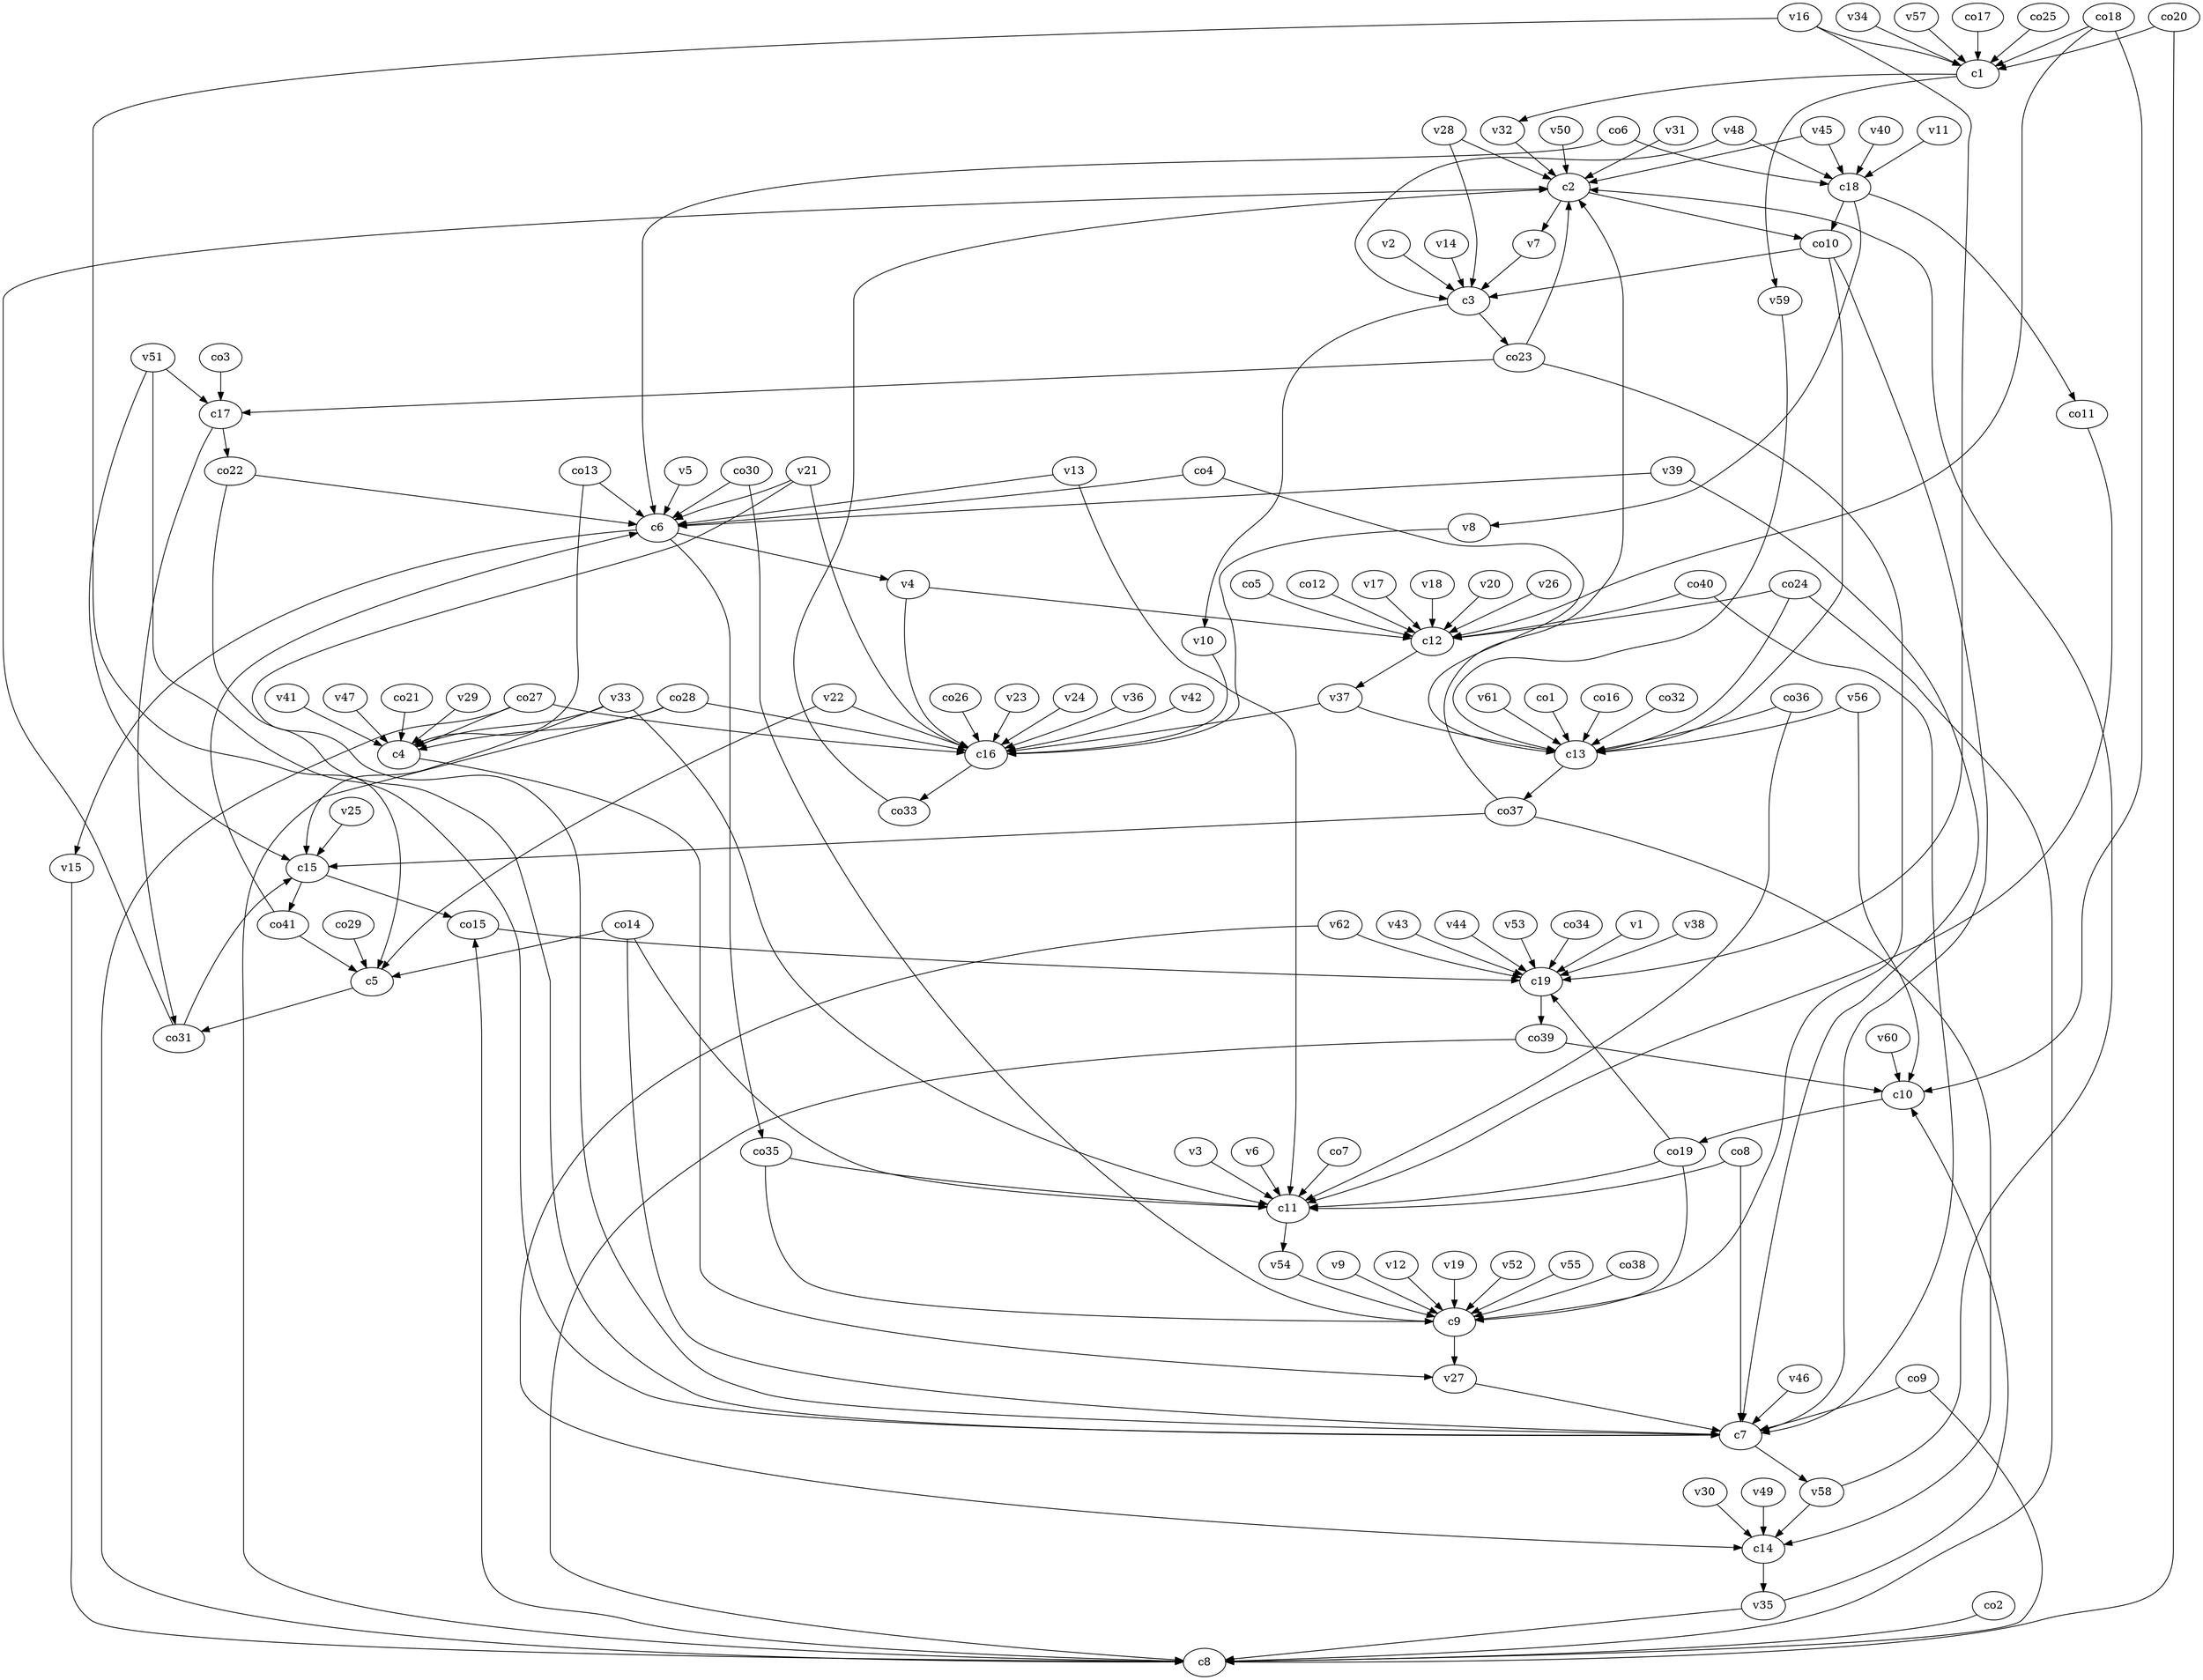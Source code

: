 strict digraph  {
c1;
c2;
c3;
c4;
c5;
c6;
c7;
c8;
c9;
c10;
c11;
c12;
c13;
c14;
c15;
c16;
c17;
c18;
c19;
v1;
v2;
v3;
v4;
v5;
v6;
v7;
v8;
v9;
v10;
v11;
v12;
v13;
v14;
v15;
v16;
v17;
v18;
v19;
v20;
v21;
v22;
v23;
v24;
v25;
v26;
v27;
v28;
v29;
v30;
v31;
v32;
v33;
v34;
v35;
v36;
v37;
v38;
v39;
v40;
v41;
v42;
v43;
v44;
v45;
v46;
v47;
v48;
v49;
v50;
v51;
v52;
v53;
v54;
v55;
v56;
v57;
v58;
v59;
v60;
v61;
v62;
co1;
co2;
co3;
co4;
co5;
co6;
co7;
co8;
co9;
co10;
co11;
co12;
co13;
co14;
co15;
co16;
co17;
co18;
co19;
co20;
co21;
co22;
co23;
co24;
co25;
co26;
co27;
co28;
co29;
co30;
co31;
co32;
co33;
co34;
co35;
co36;
co37;
co38;
co39;
co40;
co41;
c1 -> v32  [weight=1];
c1 -> v59  [weight=1];
c2 -> co10  [weight=1];
c2 -> v7  [weight=1];
c3 -> v10  [weight=1];
c3 -> co23  [weight=1];
c4 -> v27  [weight=1];
c5 -> co31  [weight=1];
c6 -> co35  [weight=1];
c6 -> v15  [weight=1];
c6 -> v4  [weight=1];
c7 -> v58  [weight=1];
c8 -> co15  [weight=1];
c9 -> v27  [weight=1];
c10 -> co19  [weight=1];
c11 -> v54  [weight=1];
c12 -> v37  [weight=1];
c13 -> co37  [weight=1];
c14 -> v35  [weight=1];
c15 -> co15  [weight=1];
c15 -> co41  [weight=1];
c16 -> co33  [weight=1];
c17 -> co22  [weight=1];
c17 -> co31  [weight=1];
c18 -> co10  [weight=1];
c18 -> v8  [weight=1];
c18 -> co11  [weight=1];
c19 -> co39  [weight=1];
v1 -> c19  [weight=1];
v2 -> c3  [weight=1];
v3 -> c11  [weight=1];
v4 -> c12  [weight=1];
v4 -> c16  [weight=1];
v5 -> c6  [weight=1];
v6 -> c11  [weight=1];
v7 -> c3  [weight=1];
v8 -> c16  [weight=1];
v9 -> c9  [weight=1];
v10 -> c16  [weight=1];
v11 -> c18  [weight=1];
v12 -> c9  [weight=1];
v13 -> c6  [weight=1];
v13 -> c11  [weight=1];
v14 -> c3  [weight=1];
v15 -> c8  [weight=1];
v16 -> c19  [weight=1];
v16 -> c1  [weight=1];
v16 -> c5  [weight=1];
v17 -> c12  [weight=1];
v18 -> c12  [weight=1];
v19 -> c9  [weight=1];
v20 -> c12  [weight=1];
v21 -> c7  [weight=1];
v21 -> c6  [weight=1];
v21 -> c16  [weight=1];
v22 -> c5  [weight=1];
v22 -> c16  [weight=1];
v23 -> c16  [weight=1];
v24 -> c16  [weight=1];
v25 -> c15  [weight=1];
v26 -> c12  [weight=1];
v27 -> c7  [weight=1];
v28 -> c2  [weight=1];
v28 -> c3  [weight=1];
v29 -> c4  [weight=1];
v30 -> c14  [weight=1];
v31 -> c2  [weight=1];
v32 -> c2  [weight=1];
v33 -> c15  [weight=1];
v33 -> c11  [weight=1];
v33 -> c4  [weight=1];
v34 -> c1  [weight=1];
v35 -> c8  [weight=1];
v35 -> c10  [weight=1];
v36 -> c16  [weight=1];
v37 -> c16  [weight=1];
v37 -> c13  [weight=1];
v38 -> c19  [weight=1];
v39 -> c6  [weight=1];
v39 -> c7  [weight=1];
v40 -> c18  [weight=1];
v41 -> c4  [weight=1];
v42 -> c16  [weight=1];
v43 -> c19  [weight=1];
v44 -> c19  [weight=1];
v45 -> c18  [weight=1];
v45 -> c2  [weight=1];
v46 -> c7  [weight=1];
v47 -> c4  [weight=1];
v48 -> c18  [weight=1];
v48 -> c3  [weight=1];
v49 -> c14  [weight=1];
v50 -> c2  [weight=1];
v51 -> c17  [weight=1];
v51 -> c7  [weight=1];
v51 -> c15  [weight=1];
v52 -> c9  [weight=1];
v53 -> c19  [weight=1];
v54 -> c9  [weight=1];
v55 -> c9  [weight=1];
v56 -> c10  [weight=1];
v56 -> c13  [weight=1];
v57 -> c1  [weight=1];
v58 -> c2  [weight=1];
v58 -> c14  [weight=1];
v59 -> c13  [weight=1];
v60 -> c10  [weight=1];
v61 -> c13  [weight=1];
v62 -> c19  [weight=1];
v62 -> c14  [weight=1];
co1 -> c13  [weight=1];
co2 -> c8  [weight=1];
co3 -> c17  [weight=1];
co4 -> c6  [weight=1];
co4 -> c13  [weight=1];
co5 -> c12  [weight=1];
co6 -> c6  [weight=1];
co6 -> c18  [weight=1];
co7 -> c11  [weight=1];
co8 -> c7  [weight=1];
co8 -> c11  [weight=1];
co9 -> c7  [weight=1];
co9 -> c8  [weight=1];
co10 -> c7  [weight=1];
co10 -> c3  [weight=1];
co10 -> c13  [weight=1];
co11 -> c11  [weight=1];
co12 -> c12  [weight=1];
co13 -> c4  [weight=1];
co13 -> c6  [weight=1];
co14 -> c7  [weight=1];
co14 -> c11  [weight=1];
co14 -> c5  [weight=1];
co15 -> c19  [weight=1];
co16 -> c13  [weight=1];
co17 -> c1  [weight=1];
co18 -> c10  [weight=1];
co18 -> c12  [weight=1];
co18 -> c1  [weight=1];
co19 -> c11  [weight=1];
co19 -> c19  [weight=1];
co19 -> c9  [weight=1];
co20 -> c8  [weight=1];
co20 -> c1  [weight=1];
co21 -> c4  [weight=1];
co22 -> c7  [weight=1];
co22 -> c6  [weight=1];
co23 -> c17  [weight=1];
co23 -> c9  [weight=1];
co23 -> c2  [weight=1];
co24 -> c8  [weight=1];
co24 -> c12  [weight=1];
co24 -> c13  [weight=1];
co25 -> c1  [weight=1];
co26 -> c16  [weight=1];
co27 -> c4  [weight=1];
co27 -> c8  [weight=1];
co27 -> c16  [weight=1];
co28 -> c16  [weight=1];
co28 -> c4  [weight=1];
co28 -> c8  [weight=1];
co29 -> c5  [weight=1];
co30 -> c9  [weight=1];
co30 -> c6  [weight=1];
co31 -> c2  [weight=1];
co31 -> c15  [weight=1];
co32 -> c13  [weight=1];
co33 -> c2  [weight=1];
co34 -> c19  [weight=1];
co35 -> c11  [weight=1];
co35 -> c9  [weight=1];
co36 -> c13  [weight=1];
co36 -> c11  [weight=1];
co37 -> c15  [weight=1];
co37 -> c14  [weight=1];
co37 -> c2  [weight=1];
co38 -> c9  [weight=1];
co39 -> c8  [weight=1];
co39 -> c10  [weight=1];
co40 -> c7  [weight=1];
co40 -> c12  [weight=1];
co41 -> c5  [weight=1];
co41 -> c6  [weight=1];
}
